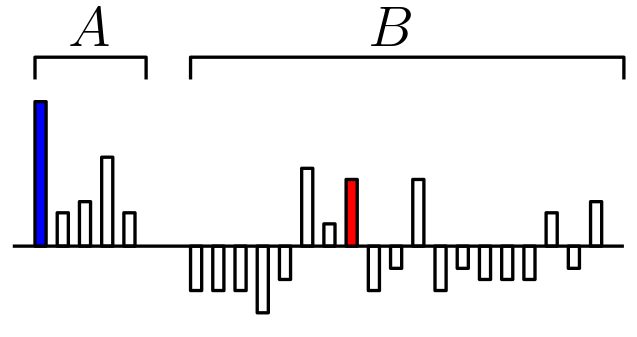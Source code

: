 <?xml version="1.0"?>
<!DOCTYPE ipe SYSTEM "ipe.dtd">
<ipe version="70212" creator="Ipe 7.2.12">
<info created="D:20200603192421" modified="D:20200603193340"/>
<ipestyle name="basic">
<symbol name="arrow/arc(spx)">
<path stroke="sym-stroke" fill="sym-stroke" pen="sym-pen">
0 0 m
-1 0.333 l
-1 -0.333 l
h
</path>
</symbol>
<symbol name="arrow/farc(spx)">
<path stroke="sym-stroke" fill="white" pen="sym-pen">
0 0 m
-1 0.333 l
-1 -0.333 l
h
</path>
</symbol>
<symbol name="arrow/ptarc(spx)">
<path stroke="sym-stroke" fill="sym-stroke" pen="sym-pen">
0 0 m
-1 0.333 l
-0.8 0 l
-1 -0.333 l
h
</path>
</symbol>
<symbol name="arrow/fptarc(spx)">
<path stroke="sym-stroke" fill="white" pen="sym-pen">
0 0 m
-1 0.333 l
-0.8 0 l
-1 -0.333 l
h
</path>
</symbol>
<symbol name="mark/circle(sx)" transformations="translations">
<path fill="sym-stroke">
0.6 0 0 0.6 0 0 e
0.4 0 0 0.4 0 0 e
</path>
</symbol>
<symbol name="mark/disk(sx)" transformations="translations">
<path fill="sym-stroke">
0.6 0 0 0.6 0 0 e
</path>
</symbol>
<symbol name="mark/fdisk(sfx)" transformations="translations">
<group>
<path fill="sym-fill">
0.5 0 0 0.5 0 0 e
</path>
<path fill="sym-stroke" fillrule="eofill">
0.6 0 0 0.6 0 0 e
0.4 0 0 0.4 0 0 e
</path>
</group>
</symbol>
<symbol name="mark/box(sx)" transformations="translations">
<path fill="sym-stroke" fillrule="eofill">
-0.6 -0.6 m
0.6 -0.6 l
0.6 0.6 l
-0.6 0.6 l
h
-0.4 -0.4 m
0.4 -0.4 l
0.4 0.4 l
-0.4 0.4 l
h
</path>
</symbol>
<symbol name="mark/square(sx)" transformations="translations">
<path fill="sym-stroke">
-0.6 -0.6 m
0.6 -0.6 l
0.6 0.6 l
-0.6 0.6 l
h
</path>
</symbol>
<symbol name="mark/fsquare(sfx)" transformations="translations">
<group>
<path fill="sym-fill">
-0.5 -0.5 m
0.5 -0.5 l
0.5 0.5 l
-0.5 0.5 l
h
</path>
<path fill="sym-stroke" fillrule="eofill">
-0.6 -0.6 m
0.6 -0.6 l
0.6 0.6 l
-0.6 0.6 l
h
-0.4 -0.4 m
0.4 -0.4 l
0.4 0.4 l
-0.4 0.4 l
h
</path>
</group>
</symbol>
<symbol name="mark/cross(sx)" transformations="translations">
<group>
<path fill="sym-stroke">
-0.43 -0.57 m
0.57 0.43 l
0.43 0.57 l
-0.57 -0.43 l
h
</path>
<path fill="sym-stroke">
-0.43 0.57 m
0.57 -0.43 l
0.43 -0.57 l
-0.57 0.43 l
h
</path>
</group>
</symbol>
<symbol name="arrow/fnormal(spx)">
<path stroke="sym-stroke" fill="white" pen="sym-pen">
0 0 m
-1 0.333 l
-1 -0.333 l
h
</path>
</symbol>
<symbol name="arrow/pointed(spx)">
<path stroke="sym-stroke" fill="sym-stroke" pen="sym-pen">
0 0 m
-1 0.333 l
-0.8 0 l
-1 -0.333 l
h
</path>
</symbol>
<symbol name="arrow/fpointed(spx)">
<path stroke="sym-stroke" fill="white" pen="sym-pen">
0 0 m
-1 0.333 l
-0.8 0 l
-1 -0.333 l
h
</path>
</symbol>
<symbol name="arrow/linear(spx)">
<path stroke="sym-stroke" pen="sym-pen">
-1 0.333 m
0 0 l
-1 -0.333 l
</path>
</symbol>
<symbol name="arrow/fdouble(spx)">
<path stroke="sym-stroke" fill="white" pen="sym-pen">
0 0 m
-1 0.333 l
-1 -0.333 l
h
-1 0 m
-2 0.333 l
-2 -0.333 l
h
</path>
</symbol>
<symbol name="arrow/double(spx)">
<path stroke="sym-stroke" fill="sym-stroke" pen="sym-pen">
0 0 m
-1 0.333 l
-1 -0.333 l
h
-1 0 m
-2 0.333 l
-2 -0.333 l
h
</path>
</symbol>
<pen name="heavier" value="0.8"/>
<pen name="fat" value="1.2"/>
<pen name="ultrafat" value="2"/>
<symbolsize name="large" value="5"/>
<symbolsize name="small" value="2"/>
<symbolsize name="tiny" value="1.1"/>
<arrowsize name="large" value="10"/>
<arrowsize name="small" value="5"/>
<arrowsize name="tiny" value="3"/>
<color name="red" value="1 0 0"/>
<color name="green" value="0 1 0"/>
<color name="blue" value="0 0 1"/>
<color name="yellow" value="1 1 0"/>
<color name="orange" value="1 0.647 0"/>
<color name="gold" value="1 0.843 0"/>
<color name="purple" value="0.627 0.125 0.941"/>
<color name="gray" value="0.745"/>
<color name="brown" value="0.647 0.165 0.165"/>
<color name="navy" value="0 0 0.502"/>
<color name="pink" value="1 0.753 0.796"/>
<color name="seagreen" value="0.18 0.545 0.341"/>
<color name="turquoise" value="0.251 0.878 0.816"/>
<color name="violet" value="0.933 0.51 0.933"/>
<color name="darkblue" value="0 0 0.545"/>
<color name="darkcyan" value="0 0.545 0.545"/>
<color name="darkgray" value="0.663"/>
<color name="darkgreen" value="0 0.392 0"/>
<color name="darkmagenta" value="0.545 0 0.545"/>
<color name="darkorange" value="1 0.549 0"/>
<color name="darkred" value="0.545 0 0"/>
<color name="lightblue" value="0.678 0.847 0.902"/>
<color name="lightcyan" value="0.878 1 1"/>
<color name="lightgray" value="0.827"/>
<color name="lightgreen" value="0.565 0.933 0.565"/>
<color name="lightyellow" value="1 1 0.878"/>
<dashstyle name="dashed" value="[4] 0"/>
<dashstyle name="dotted" value="[1 3] 0"/>
<dashstyle name="dash dotted" value="[4 2 1 2] 0"/>
<dashstyle name="dash dot dotted" value="[4 2 1 2 1 2] 0"/>
<textsize name="large" value="\large"/>
<textsize name="Large" value="\Large"/>
<textsize name="LARGE" value="\LARGE"/>
<textsize name="huge" value="\huge"/>
<textsize name="Huge" value="\Huge"/>
<textsize name="small" value="\small"/>
<textsize name="footnote" value="\footnotesize"/>
<textsize name="tiny" value="\tiny"/>
<textstyle name="center" begin="\begin{center}" end="\end{center}"/>
<textstyle name="itemize" begin="\begin{itemize}" end="\end{itemize}"/>
<textstyle name="item" begin="\begin{itemize}\item{}" end="\end{itemize}"/>
<gridsize name="4 pts" value="4"/>
<gridsize name="8 pts (~3 mm)" value="8"/>
<gridsize name="16 pts (~6 mm)" value="16"/>
<gridsize name="32 pts (~12 mm)" value="32"/>
<gridsize name="10 pts (~3.5 mm)" value="10"/>
<gridsize name="20 pts (~7 mm)" value="20"/>
<gridsize name="14 pts (~5 mm)" value="14"/>
<gridsize name="28 pts (~10 mm)" value="28"/>
<gridsize name="56 pts (~20 mm)" value="56"/>
<anglesize name="90 deg" value="90"/>
<anglesize name="60 deg" value="60"/>
<anglesize name="45 deg" value="45"/>
<anglesize name="30 deg" value="30"/>
<anglesize name="22.5 deg" value="22.5"/>
<opacity name="10%" value="0.1"/>
<opacity name="30%" value="0.3"/>
<opacity name="50%" value="0.5"/>
<opacity name="75%" value="0.75"/>
<tiling name="falling" angle="-60" step="4" width="1"/>
<tiling name="rising" angle="30" step="4" width="1"/>
</ipestyle>
<page>
<layer name="alpha"/>
<view layers="alpha" active="alpha"/>
<path layer="alpha" matrix="0.916667 0 0 1 6.66667 0" stroke="black" pen="fat">
80 288 m
320 288 l
</path>
<path matrix="1 0 0 1 112 0" stroke="black" fill="red" pen="fat">
88 288 m
88 312 l
92 312 l
92 288 l
h
</path>
<path stroke="black" pen="fat">
96 288 m
96 300 l
100 300 l
100 288 l
h
</path>
<path stroke="black" pen="fat">
104 288 m
104 304 l
108 304 l
108 288 l
h
</path>
<path stroke="black" pen="fat">
112 288 m
112 320 l
116 320 l
116 288 l
h
</path>
<path stroke="black" pen="fat">
120 288 m
120 300 l
124 300 l
124 288 l
h
</path>
<path matrix="1 0 0 -2 0 864" stroke="black" pen="fat">
144 288 m
144 296 l
148 296 l
148 288 l
h
</path>
<path matrix="1 0 0 -1.33333 0 672" stroke="black" pen="fat">
152 288 m
152 300 l
156 300 l
156 288 l
h
</path>
<path matrix="1 0 0 -1 0 576" stroke="black" pen="fat">
160 288 m
160 304 l
164 304 l
164 288 l
h
</path>
<path matrix="1 0 0 3 0 -576" stroke="black" pen="fat">
168 288 m
168 280 l
172 280 l
172 288 l
h
</path>
<path stroke="black" pen="fat">
176 288 m
176 276 l
180 276 l
180 288 l
h
</path>
<path matrix="1 0 0 -1.75 0 792" stroke="black" pen="fat">
184 288 m
184 272 l
188 272 l
188 288 l
h
</path>
<path stroke="black" pen="fat">
192 288 m
192 296 l
196 296 l
196 288 l
h
</path>
<path matrix="1 0 0 -2.6 -112 1036.8" stroke="black" fill="blue" pen="fat">
200 288 m
200 268 l
204 268 l
204 288 l
h
</path>
<path matrix="1 0 0 4 0 -864" stroke="black" pen="fat">
208 288 m
208 284 l
212 284 l
212 288 l
h
</path>
<path stroke="black" pen="fat">
216 288 m
216 280 l
220 280 l
220 288 l
h
</path>
<path matrix="1 0 0 -2 0 864" stroke="black" pen="fat">
224 288 m
224 276 l
228 276 l
228 288 l
h
</path>
<path stroke="black" pen="fat">
232 288 m
232 272 l
236 272 l
236 288 l
h
</path>
<path stroke="black" pen="fat">
240 288 m
240 280 l
244 280 l
244 288 l
h
</path>
<path stroke="black" pen="fat">
248 288 m
248 276 l
252 276 l
252 288 l
h
</path>
<path matrix="1 0 0 3 0 -576" stroke="black" pen="fat">
256 288 m
256 284 l
260 284 l
260 288 l
h
</path>
<path matrix="1 0 0 3 0 -576" stroke="black" pen="fat">
264 288 m
264 284 l
268 284 l
268 288 l
h
</path>
<path matrix="1 0 0 -3 0 1152" stroke="black" pen="fat">
272 288 m
272 284 l
276 284 l
276 288 l
h
</path>
<path stroke="black" pen="fat">
280 288 m
280 280 l
284 280 l
284 288 l
h
</path>
<path matrix="1 0 0 -4 0 1440" stroke="black" pen="fat">
288 288 m
288 284 l
292 284 l
292 288 l
h
</path>
<text matrix="1 0 0 1 -4 0" transformations="translations" pos="104 360" stroke="black" type="label" width="15.167" height="14.119" depth="0" valign="baseline" size="huge" style="math">A</text>
<path stroke="black" pen="fat">
144 348 m
144 356 l
300 356 l
300 348 l
</path>
<path stroke="black" pen="fat">
128 348 m
128 356 l
88 356 l
88 348 l
</path>
<text matrix="1 0 0 1 0 -4" transformations="translations" pos="208 364" stroke="black" type="label" width="16.413" height="14.119" depth="0" valign="baseline" size="huge" style="math">B</text>
<path stroke="white" pen="fat">
76 376 m
76 256 l
304 256 l
304 376 l
h
</path>
</page>
</ipe>
